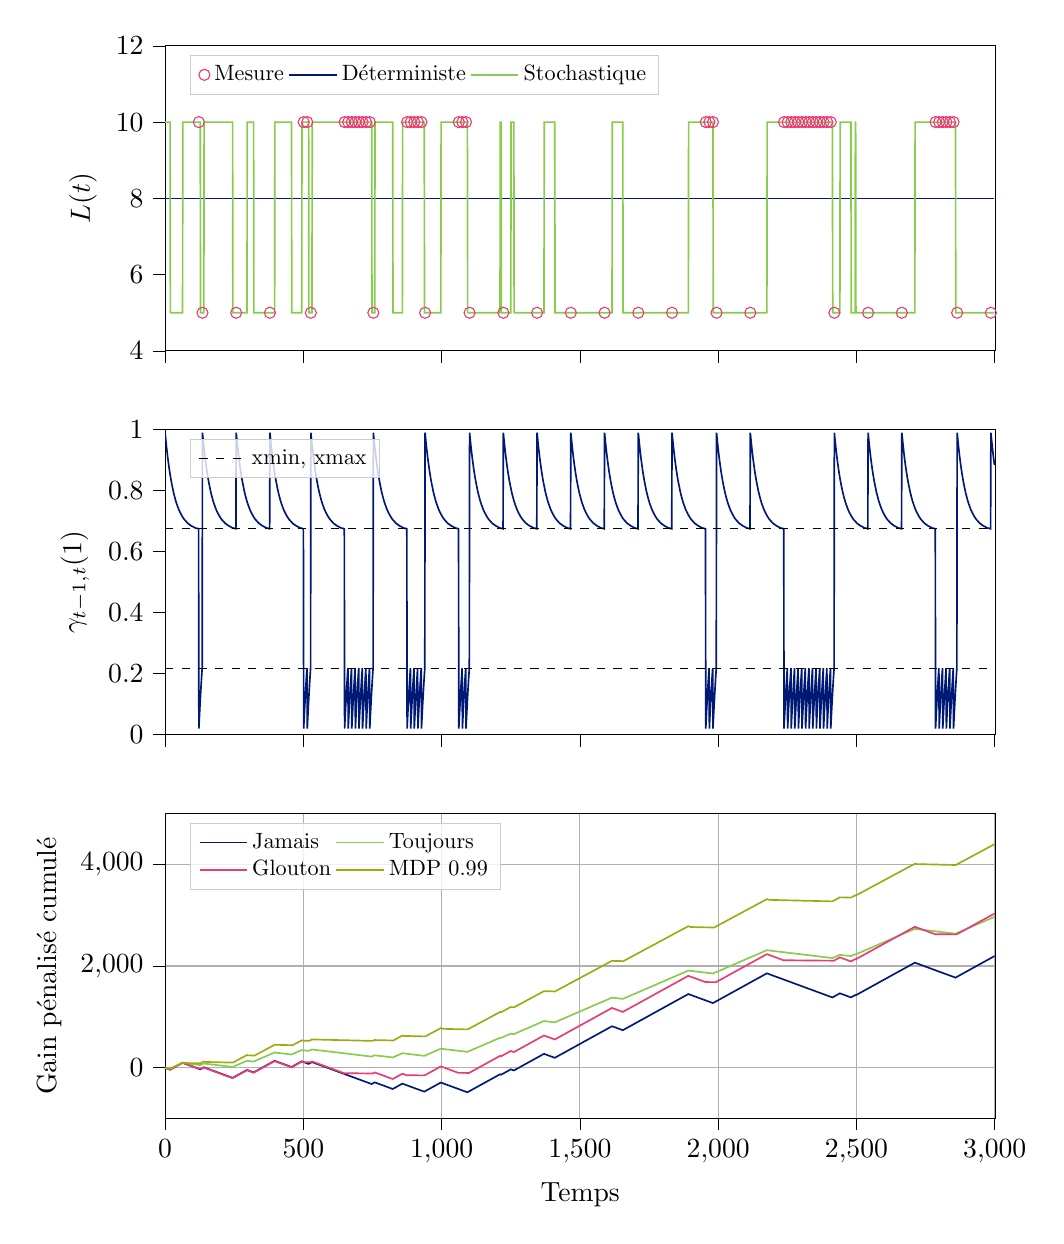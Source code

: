 % This file was created by tikzplotlib v0.9.1.
\begin{tikzpicture}

\definecolor{color0}{rgb}{0.918,0.231,0.451}
\definecolor{color1}{rgb}{0,0.098,0.459}
\definecolor{color2}{rgb}{0.525,0.8,0.302}
\definecolor{color3}{rgb}{0.616,0.671,0.067}

\begin{groupplot}[group style={group size=1 by 3}]
\nextgroupplot[
height=0.45\linewidth,
legend cell align={left},
legend columns=3,
legend style={fill opacity=0.8, draw opacity=1, text opacity=1, at={(0.03,0.97)}, anchor=north west, draw=white!80!black},
legend style={nodes={scale=0.8}},
scaled x ticks=manual:{}{\pgfmathparse{#1}},
tick align=outside,
tick pos=left,
width=\linewidth,
x grid style={white!69.02!black},
xmin=0, xmax=3002.124,
xtick style={color=black},
xticklabels={},
y grid style={white!69.02!black},
ylabel={\(\displaystyle L(t)\)},
ymin=4, ymax=12,
ytick style={color=black}
]
\addplot [only marks, mark=o, draw=color0, colormap/viridis]
table{%
x                      y
122 10
135 5
257 5
379 5
501 10
514 10
527 5
649 10
662 10
675 10
688 10
701 10
714 10
727 10
740 10
753 5
875 10
888 10
901 10
914 10
927 10
940 5
1062 10
1075 10
1088 10
1101 5
1223 5
1345 5
1467 5
1589 5
1711 5
1833 5
1955 10
1968 10
1981 10
1994 5
2116 5
2238 10
2251 10
2264 10
2277 10
2290 10
2303 10
2316 10
2329 10
2342 10
2355 10
2368 10
2381 10
2394 10
2407 10
2420 5
2542 5
2664 5
2786 10
2799 10
2812 10
2825 10
2838 10
2851 10
2864 5
2986 5
};
\addlegendentry{Mesure}
\addplot [semithick, color1]
table {%
0 8
2999 8
};
\addlegendentry{Déterministe}
\addplot [semithick, color2]
table {%
0 10
18 10
19 5
63 5
64 10
127 10
128 5
140 5
141 10
244 10
245 5
296 5
297 10
320 10
321 5
396 5
397 10
457 10
458 5
494 5
495 10
519 10
520 5
531 5
532 10
747 10
748 5
758 5
759 10
823 10
824 5
858 5
859 10
937 10
938 5
997 5
998 10
1093 10
1094 5
1211 5
1212 10
1215 10
1216 5
1250 5
1251 10
1261 10
1262 5
1370 5
1371 10
1409 10
1410 5
1616 5
1617 10
1655 10
1656 5
1892 5
1893 10
1981 10
1982 5
2176 5
2177 10
2413 10
2414 5
2440 5
2441 10
2480 10
2481 5
2495 5
2496 10
2497 10
2498 5
2711 5
2712 10
2858 10
2859 5
2999 5
};
\addlegendentry{Stochastique}

\nextgroupplot[
height=0.45\linewidth,
legend cell align={left},
legend style={fill opacity=0.8, draw opacity=1, text opacity=1, at={(0.03,0.97)}, anchor=north west, draw=white!80!black},
legend style={nodes={scale=0.8}},
scaled x ticks=manual:{}{\pgfmathparse{#1}},
tick align=outside,
tick pos=left,
width=\linewidth,
x grid style={white!69.02!black},
xmin=0, xmax=3002.124,
xtick style={color=black},
xticklabels={},
y grid style={white!69.02!black},
ylabel={\(\displaystyle \gamma_{t-1,t}(1)\)},
ymin=0, ymax=1,
ytick style={color=black}
]
\addplot [semithick, color1, forget plot]
table {%
0 0.99
1 0.98
2 0.971
3 0.962
4 0.953
5 0.944
6 0.936
7 0.928
8 0.92
9 0.912
10 0.905
11 0.898
12 0.891
13 0.884
14 0.878
15 0.871
17 0.859
19 0.848
21 0.837
23 0.827
25 0.818
27 0.809
29 0.8
31 0.792
33 0.785
35 0.778
37 0.771
39 0.765
41 0.759
43 0.754
45 0.749
47 0.744
49 0.739
51 0.735
54 0.729
57 0.724
60 0.719
63 0.714
66 0.71
69 0.706
72 0.703
75 0.7
79 0.696
83 0.692
87 0.69
91 0.687
96 0.684
101 0.682
106 0.679
112 0.677
118 0.676
121 0.675
122 0.02
123 0.039
124 0.058
125 0.076
126 0.094
127 0.111
128 0.128
129 0.144
130 0.16
131 0.175
132 0.19
133 0.204
134 0.218
135 0.99
136 0.98
137 0.971
138 0.962
139 0.953
140 0.944
141 0.936
142 0.928
143 0.92
144 0.912
145 0.905
146 0.898
147 0.891
148 0.884
149 0.878
150 0.871
152 0.859
154 0.848
156 0.837
158 0.827
160 0.818
162 0.809
164 0.8
166 0.792
168 0.785
170 0.778
172 0.771
174 0.765
176 0.759
178 0.754
180 0.749
182 0.744
184 0.739
186 0.735
189 0.729
192 0.724
195 0.719
198 0.714
201 0.71
204 0.706
207 0.703
210 0.7
214 0.696
218 0.692
222 0.69
226 0.687
231 0.684
236 0.682
241 0.679
247 0.677
253 0.676
256 0.675
257 0.99
258 0.98
259 0.971
260 0.962
261 0.953
262 0.944
263 0.936
264 0.928
265 0.92
266 0.912
267 0.905
268 0.898
269 0.891
270 0.884
271 0.878
272 0.871
274 0.859
276 0.848
278 0.837
280 0.827
282 0.818
284 0.809
286 0.8
288 0.792
290 0.785
292 0.778
294 0.771
296 0.765
298 0.759
300 0.754
302 0.749
304 0.744
306 0.739
308 0.735
311 0.729
314 0.724
317 0.719
320 0.714
323 0.71
326 0.706
329 0.703
332 0.7
336 0.696
340 0.692
344 0.69
348 0.687
353 0.684
358 0.682
363 0.679
369 0.677
375 0.676
378 0.675
379 0.99
380 0.98
381 0.971
382 0.962
383 0.953
384 0.944
385 0.936
386 0.928
387 0.92
388 0.912
389 0.905
390 0.898
391 0.891
392 0.884
393 0.878
394 0.871
396 0.859
398 0.848
400 0.837
402 0.827
404 0.818
406 0.809
408 0.8
410 0.792
412 0.785
414 0.778
416 0.771
418 0.765
420 0.759
422 0.754
424 0.749
426 0.744
428 0.739
430 0.735
433 0.729
436 0.724
439 0.719
442 0.714
445 0.71
448 0.706
451 0.703
454 0.7
458 0.696
462 0.692
466 0.69
470 0.687
475 0.684
480 0.682
485 0.679
491 0.677
497 0.676
500 0.675
501 0.02
502 0.039
503 0.058
504 0.076
505 0.094
506 0.111
507 0.128
508 0.144
509 0.16
510 0.175
511 0.19
512 0.204
513 0.218
514 0.02
515 0.039
516 0.058
517 0.076
518 0.094
519 0.111
520 0.128
521 0.144
522 0.16
523 0.175
524 0.19
525 0.204
526 0.218
527 0.99
528 0.98
529 0.971
530 0.962
531 0.953
532 0.944
533 0.936
534 0.928
535 0.92
536 0.912
537 0.905
538 0.898
539 0.891
540 0.884
541 0.878
542 0.871
544 0.859
546 0.848
548 0.837
550 0.827
552 0.818
554 0.809
556 0.8
558 0.792
560 0.785
562 0.778
564 0.771
566 0.765
568 0.759
570 0.754
572 0.749
574 0.744
576 0.739
578 0.735
581 0.729
584 0.724
587 0.719
590 0.714
593 0.71
596 0.706
599 0.703
602 0.7
606 0.696
610 0.692
614 0.69
618 0.687
623 0.684
628 0.682
633 0.679
639 0.677
645 0.676
648 0.675
649 0.02
650 0.039
651 0.058
652 0.076
653 0.094
654 0.111
655 0.128
656 0.144
657 0.16
658 0.175
659 0.19
660 0.204
661 0.218
662 0.02
663 0.039
664 0.058
665 0.076
666 0.094
667 0.111
668 0.128
669 0.144
670 0.16
671 0.175
672 0.19
673 0.204
674 0.218
675 0.02
676 0.039
677 0.058
678 0.076
679 0.094
680 0.111
681 0.128
682 0.144
683 0.16
684 0.175
685 0.19
686 0.204
687 0.218
688 0.02
689 0.039
690 0.058
691 0.076
692 0.094
693 0.111
694 0.128
695 0.144
696 0.16
697 0.175
698 0.19
699 0.204
700 0.218
701 0.02
702 0.039
703 0.058
704 0.076
705 0.094
706 0.111
707 0.128
708 0.144
709 0.16
710 0.175
711 0.19
712 0.204
713 0.218
714 0.02
715 0.039
716 0.058
717 0.076
718 0.094
719 0.111
720 0.128
721 0.144
722 0.16
723 0.175
724 0.19
725 0.204
726 0.218
727 0.02
728 0.039
729 0.058
730 0.076
731 0.094
732 0.111
733 0.128
734 0.144
735 0.16
736 0.175
737 0.19
738 0.204
739 0.218
740 0.02
741 0.039
742 0.058
743 0.076
744 0.094
745 0.111
746 0.128
747 0.144
748 0.16
749 0.175
750 0.19
751 0.204
752 0.218
753 0.99
754 0.98
755 0.971
756 0.962
757 0.953
758 0.944
759 0.936
760 0.928
761 0.92
762 0.912
763 0.905
764 0.898
765 0.891
766 0.884
767 0.878
768 0.871
770 0.859
772 0.848
774 0.837
776 0.827
778 0.818
780 0.809
782 0.8
784 0.792
786 0.785
788 0.778
790 0.771
792 0.765
794 0.759
796 0.754
798 0.749
800 0.744
802 0.739
804 0.735
807 0.729
810 0.724
813 0.719
816 0.714
819 0.71
822 0.706
825 0.703
828 0.7
832 0.696
836 0.692
840 0.69
844 0.687
849 0.684
854 0.682
859 0.679
865 0.677
871 0.676
874 0.675
875 0.02
876 0.039
877 0.058
878 0.076
879 0.094
880 0.111
881 0.128
882 0.144
883 0.16
884 0.175
885 0.19
886 0.204
887 0.218
888 0.02
889 0.039
890 0.058
891 0.076
892 0.094
893 0.111
894 0.128
895 0.144
896 0.16
897 0.175
898 0.19
899 0.204
900 0.218
901 0.02
902 0.039
903 0.058
904 0.076
905 0.094
906 0.111
907 0.128
908 0.144
909 0.16
910 0.175
911 0.19
912 0.204
913 0.218
914 0.02
915 0.039
916 0.058
917 0.076
918 0.094
919 0.111
920 0.128
921 0.144
922 0.16
923 0.175
924 0.19
925 0.204
926 0.218
927 0.02
928 0.039
929 0.058
930 0.076
931 0.094
932 0.111
933 0.128
934 0.144
935 0.16
936 0.175
937 0.19
938 0.204
939 0.218
940 0.99
941 0.98
942 0.971
943 0.962
944 0.953
945 0.944
946 0.936
947 0.928
948 0.92
949 0.912
950 0.905
951 0.898
952 0.891
953 0.884
954 0.878
955 0.871
957 0.859
959 0.848
961 0.837
963 0.827
965 0.818
967 0.809
969 0.8
971 0.792
973 0.785
975 0.778
977 0.771
979 0.765
981 0.759
983 0.754
985 0.749
987 0.744
989 0.739
991 0.735
994 0.729
997 0.724
1000 0.719
1003 0.714
1006 0.71
1009 0.706
1012 0.703
1015 0.7
1019 0.696
1023 0.692
1027 0.69
1031 0.687
1036 0.684
1041 0.682
1046 0.679
1052 0.677
1058 0.676
1061 0.675
1062 0.02
1063 0.039
1064 0.058
1065 0.076
1066 0.094
1067 0.111
1068 0.128
1069 0.144
1070 0.16
1071 0.175
1072 0.19
1073 0.204
1074 0.218
1075 0.02
1076 0.039
1077 0.058
1078 0.076
1079 0.094
1080 0.111
1081 0.128
1082 0.144
1083 0.16
1084 0.175
1085 0.19
1086 0.204
1087 0.218
1088 0.02
1089 0.039
1090 0.058
1091 0.076
1092 0.094
1093 0.111
1094 0.128
1095 0.144
1096 0.16
1097 0.175
1098 0.19
1099 0.204
1100 0.218
1101 0.99
1102 0.98
1103 0.971
1104 0.962
1105 0.953
1106 0.944
1107 0.936
1108 0.928
1109 0.92
1110 0.912
1111 0.905
1112 0.898
1113 0.891
1114 0.884
1115 0.878
1116 0.871
1118 0.859
1120 0.848
1122 0.837
1124 0.827
1126 0.818
1128 0.809
1130 0.8
1132 0.792
1134 0.785
1136 0.778
1138 0.771
1140 0.765
1142 0.759
1144 0.754
1146 0.749
1148 0.744
1150 0.739
1152 0.735
1155 0.729
1158 0.724
1161 0.719
1164 0.714
1167 0.71
1170 0.706
1173 0.703
1176 0.7
1180 0.696
1184 0.692
1188 0.69
1192 0.687
1197 0.684
1202 0.682
1207 0.679
1213 0.677
1219 0.676
1222 0.675
1223 0.99
1224 0.98
1225 0.971
1226 0.962
1227 0.953
1228 0.944
1229 0.936
1230 0.928
1231 0.92
1232 0.912
1233 0.905
1234 0.898
1235 0.891
1236 0.884
1237 0.878
1238 0.871
1240 0.859
1242 0.848
1244 0.837
1246 0.827
1248 0.818
1250 0.809
1252 0.8
1254 0.792
1256 0.785
1258 0.778
1260 0.771
1262 0.765
1264 0.759
1266 0.754
1268 0.749
1270 0.744
1272 0.739
1274 0.735
1277 0.729
1280 0.724
1283 0.719
1286 0.714
1289 0.71
1292 0.706
1295 0.703
1298 0.7
1302 0.696
1306 0.692
1310 0.69
1314 0.687
1319 0.684
1324 0.682
1329 0.679
1335 0.677
1341 0.676
1344 0.675
1345 0.99
1346 0.98
1347 0.971
1348 0.962
1349 0.953
1350 0.944
1351 0.936
1352 0.928
1353 0.92
1354 0.912
1355 0.905
1356 0.898
1357 0.891
1358 0.884
1359 0.878
1360 0.871
1362 0.859
1364 0.848
1366 0.837
1368 0.827
1370 0.818
1372 0.809
1374 0.8
1376 0.792
1378 0.785
1380 0.778
1382 0.771
1384 0.765
1386 0.759
1388 0.754
1390 0.749
1392 0.744
1394 0.739
1396 0.735
1399 0.729
1402 0.724
1405 0.719
1408 0.714
1411 0.71
1414 0.706
1417 0.703
1420 0.7
1424 0.696
1428 0.692
1432 0.69
1436 0.687
1441 0.684
1446 0.682
1451 0.679
1457 0.677
1463 0.676
1466 0.675
1467 0.99
1468 0.98
1469 0.971
1470 0.962
1471 0.953
1472 0.944
1473 0.936
1474 0.928
1475 0.92
1476 0.912
1477 0.905
1478 0.898
1479 0.891
1480 0.884
1481 0.878
1482 0.871
1484 0.859
1486 0.848
1488 0.837
1490 0.827
1492 0.818
1494 0.809
1496 0.8
1498 0.792
1500 0.785
1502 0.778
1504 0.771
1506 0.765
1508 0.759
1510 0.754
1512 0.749
1514 0.744
1516 0.739
1518 0.735
1521 0.729
1524 0.724
1527 0.719
1530 0.714
1533 0.71
1536 0.706
1539 0.703
1542 0.7
1546 0.696
1550 0.692
1554 0.69
1558 0.687
1563 0.684
1568 0.682
1573 0.679
1579 0.677
1585 0.676
1588 0.675
1589 0.99
1590 0.98
1591 0.971
1592 0.962
1593 0.953
1594 0.944
1595 0.936
1596 0.928
1597 0.92
1598 0.912
1599 0.905
1600 0.898
1601 0.891
1602 0.884
1603 0.878
1604 0.871
1606 0.859
1608 0.848
1610 0.837
1612 0.827
1614 0.818
1616 0.809
1618 0.8
1620 0.792
1622 0.785
1624 0.778
1626 0.771
1628 0.765
1630 0.759
1632 0.754
1634 0.749
1636 0.744
1638 0.739
1640 0.735
1643 0.729
1646 0.724
1649 0.719
1652 0.714
1655 0.71
1658 0.706
1661 0.703
1664 0.7
1668 0.696
1672 0.692
1676 0.69
1680 0.687
1685 0.684
1690 0.682
1695 0.679
1701 0.677
1707 0.676
1710 0.675
1711 0.99
1712 0.98
1713 0.971
1714 0.962
1715 0.953
1716 0.944
1717 0.936
1718 0.928
1719 0.92
1720 0.912
1721 0.905
1722 0.898
1723 0.891
1724 0.884
1725 0.878
1726 0.871
1728 0.859
1730 0.848
1732 0.837
1734 0.827
1736 0.818
1738 0.809
1740 0.8
1742 0.792
1744 0.785
1746 0.778
1748 0.771
1750 0.765
1752 0.759
1754 0.754
1756 0.749
1758 0.744
1760 0.739
1762 0.735
1765 0.729
1768 0.724
1771 0.719
1774 0.714
1777 0.71
1780 0.706
1783 0.703
1786 0.7
1790 0.696
1794 0.692
1798 0.69
1802 0.687
1807 0.684
1812 0.682
1817 0.679
1823 0.677
1829 0.676
1832 0.675
1833 0.99
1834 0.98
1835 0.971
1836 0.962
1837 0.953
1838 0.944
1839 0.936
1840 0.928
1841 0.92
1842 0.912
1843 0.905
1844 0.898
1845 0.891
1846 0.884
1847 0.878
1848 0.871
1850 0.859
1852 0.848
1854 0.837
1856 0.827
1858 0.818
1860 0.809
1862 0.8
1864 0.792
1866 0.785
1868 0.778
1870 0.771
1872 0.765
1874 0.759
1876 0.754
1878 0.749
1880 0.744
1882 0.739
1884 0.735
1887 0.729
1890 0.724
1893 0.719
1896 0.714
1899 0.71
1902 0.706
1905 0.703
1908 0.7
1912 0.696
1916 0.692
1920 0.69
1924 0.687
1929 0.684
1934 0.682
1939 0.679
1945 0.677
1951 0.676
1954 0.675
1955 0.02
1956 0.039
1957 0.058
1958 0.076
1959 0.094
1960 0.111
1961 0.128
1962 0.144
1963 0.16
1964 0.175
1965 0.19
1966 0.204
1967 0.218
1968 0.02
1969 0.039
1970 0.058
1971 0.076
1972 0.094
1973 0.111
1974 0.128
1975 0.144
1976 0.16
1977 0.175
1978 0.19
1979 0.204
1980 0.218
1981 0.02
1982 0.039
1983 0.058
1984 0.076
1985 0.094
1986 0.111
1987 0.128
1988 0.144
1989 0.16
1990 0.175
1991 0.19
1992 0.204
1993 0.218
1994 0.99
1995 0.98
1996 0.971
1997 0.962
1998 0.953
1999 0.944
2000 0.936
2001 0.928
2002 0.92
2003 0.912
2004 0.905
2005 0.898
2006 0.891
2007 0.884
2008 0.878
2009 0.871
2011 0.859
2013 0.848
2015 0.837
2017 0.827
2019 0.818
2021 0.809
2023 0.8
2025 0.792
2027 0.785
2029 0.778
2031 0.771
2033 0.765
2035 0.759
2037 0.754
2039 0.749
2041 0.744
2043 0.739
2045 0.735
2048 0.729
2051 0.724
2054 0.719
2057 0.714
2060 0.71
2063 0.706
2066 0.703
2069 0.7
2073 0.696
2077 0.692
2081 0.69
2085 0.687
2090 0.684
2095 0.682
2100 0.679
2106 0.677
2112 0.676
2115 0.675
2116 0.99
2117 0.98
2118 0.971
2119 0.962
2120 0.953
2121 0.944
2122 0.936
2123 0.928
2124 0.92
2125 0.912
2126 0.905
2127 0.898
2128 0.891
2129 0.884
2130 0.878
2131 0.871
2133 0.859
2135 0.848
2137 0.837
2139 0.827
2141 0.818
2143 0.809
2145 0.8
2147 0.792
2149 0.785
2151 0.778
2153 0.771
2155 0.765
2157 0.759
2159 0.754
2161 0.749
2163 0.744
2165 0.739
2167 0.735
2170 0.729
2173 0.724
2176 0.719
2179 0.714
2182 0.71
2185 0.706
2188 0.703
2191 0.7
2195 0.696
2199 0.692
2203 0.69
2207 0.687
2212 0.684
2217 0.682
2222 0.679
2228 0.677
2234 0.676
2237 0.675
2238 0.02
2239 0.039
2240 0.058
2241 0.076
2242 0.094
2243 0.111
2244 0.128
2245 0.144
2246 0.16
2247 0.175
2248 0.19
2249 0.204
2250 0.218
2251 0.02
2252 0.039
2253 0.058
2254 0.076
2255 0.094
2256 0.111
2257 0.128
2258 0.144
2259 0.16
2260 0.175
2261 0.19
2262 0.204
2263 0.218
2264 0.02
2265 0.039
2266 0.058
2267 0.076
2268 0.094
2269 0.111
2270 0.128
2271 0.144
2272 0.16
2273 0.175
2274 0.19
2275 0.204
2276 0.218
2277 0.02
2278 0.039
2279 0.058
2280 0.076
2281 0.094
2282 0.111
2283 0.128
2284 0.144
2285 0.16
2286 0.175
2287 0.19
2288 0.204
2289 0.218
2290 0.02
2291 0.039
2292 0.058
2293 0.076
2294 0.094
2295 0.111
2296 0.128
2297 0.144
2298 0.16
2299 0.175
2300 0.19
2301 0.204
2302 0.218
2303 0.02
2304 0.039
2305 0.058
2306 0.076
2307 0.094
2308 0.111
2309 0.128
2310 0.144
2311 0.16
2312 0.175
2313 0.19
2314 0.204
2315 0.218
2316 0.02
2317 0.039
2318 0.058
2319 0.076
2320 0.094
2321 0.111
2322 0.128
2323 0.144
2324 0.16
2325 0.175
2326 0.19
2327 0.204
2328 0.218
2329 0.02
2330 0.039
2331 0.058
2332 0.076
2333 0.094
2334 0.111
2335 0.128
2336 0.144
2337 0.16
2338 0.175
2339 0.19
2340 0.204
2341 0.218
2342 0.02
2343 0.039
2344 0.058
2345 0.076
2346 0.094
2347 0.111
2348 0.128
2349 0.144
2350 0.16
2351 0.175
2352 0.19
2353 0.204
2354 0.218
2355 0.02
2356 0.039
2357 0.058
2358 0.076
2359 0.094
2360 0.111
2361 0.128
2362 0.144
2363 0.16
2364 0.175
2365 0.19
2366 0.204
2367 0.218
2368 0.02
2369 0.039
2370 0.058
2371 0.076
2372 0.094
2373 0.111
2374 0.128
2375 0.144
2376 0.16
2377 0.175
2378 0.19
2379 0.204
2380 0.218
2381 0.02
2382 0.039
2383 0.058
2384 0.076
2385 0.094
2386 0.111
2387 0.128
2388 0.144
2389 0.16
2390 0.175
2391 0.19
2392 0.204
2393 0.218
2394 0.02
2395 0.039
2396 0.058
2397 0.076
2398 0.094
2399 0.111
2400 0.128
2401 0.144
2402 0.16
2403 0.175
2404 0.19
2405 0.204
2406 0.218
2407 0.02
2408 0.039
2409 0.058
2410 0.076
2411 0.094
2412 0.111
2413 0.128
2414 0.144
2415 0.16
2416 0.175
2417 0.19
2418 0.204
2419 0.218
2420 0.99
2421 0.98
2422 0.971
2423 0.962
2424 0.953
2425 0.944
2426 0.936
2427 0.928
2428 0.92
2429 0.912
2430 0.905
2431 0.898
2432 0.891
2433 0.884
2434 0.878
2435 0.871
2437 0.859
2439 0.848
2441 0.837
2443 0.827
2445 0.818
2447 0.809
2449 0.8
2451 0.792
2453 0.785
2455 0.778
2457 0.771
2459 0.765
2461 0.759
2463 0.754
2465 0.749
2467 0.744
2469 0.739
2471 0.735
2474 0.729
2477 0.724
2480 0.719
2483 0.714
2486 0.71
2489 0.706
2492 0.703
2495 0.7
2499 0.696
2503 0.692
2507 0.69
2511 0.687
2516 0.684
2521 0.682
2526 0.679
2532 0.677
2538 0.676
2541 0.675
2542 0.99
2543 0.98
2544 0.971
2545 0.962
2546 0.953
2547 0.944
2548 0.936
2549 0.928
2550 0.92
2551 0.912
2552 0.905
2553 0.898
2554 0.891
2555 0.884
2556 0.878
2557 0.871
2559 0.859
2561 0.848
2563 0.837
2565 0.827
2567 0.818
2569 0.809
2571 0.8
2573 0.792
2575 0.785
2577 0.778
2579 0.771
2581 0.765
2583 0.759
2585 0.754
2587 0.749
2589 0.744
2591 0.739
2593 0.735
2596 0.729
2599 0.724
2602 0.719
2605 0.714
2608 0.71
2611 0.706
2614 0.703
2617 0.7
2621 0.696
2625 0.692
2629 0.69
2633 0.687
2638 0.684
2643 0.682
2648 0.679
2654 0.677
2660 0.676
2663 0.675
2664 0.99
2665 0.98
2666 0.971
2667 0.962
2668 0.953
2669 0.944
2670 0.936
2671 0.928
2672 0.92
2673 0.912
2674 0.905
2675 0.898
2676 0.891
2677 0.884
2678 0.878
2679 0.871
2681 0.859
2683 0.848
2685 0.837
2687 0.827
2689 0.818
2691 0.809
2693 0.8
2695 0.792
2697 0.785
2699 0.778
2701 0.771
2703 0.765
2705 0.759
2707 0.754
2709 0.749
2711 0.744
2713 0.739
2715 0.735
2718 0.729
2721 0.724
2724 0.719
2727 0.714
2730 0.71
2733 0.706
2736 0.703
2739 0.7
2743 0.696
2747 0.692
2751 0.69
2755 0.687
2760 0.684
2765 0.682
2770 0.679
2776 0.677
2782 0.676
2785 0.675
2786 0.02
2787 0.039
2788 0.058
2789 0.076
2790 0.094
2791 0.111
2792 0.128
2793 0.144
2794 0.16
2795 0.175
2796 0.19
2797 0.204
2798 0.218
2799 0.02
2800 0.039
2801 0.058
2802 0.076
2803 0.094
2804 0.111
2805 0.128
2806 0.144
2807 0.16
2808 0.175
2809 0.19
2810 0.204
2811 0.218
2812 0.02
2813 0.039
2814 0.058
2815 0.076
2816 0.094
2817 0.111
2818 0.128
2819 0.144
2820 0.16
2821 0.175
2822 0.19
2823 0.204
2824 0.218
2825 0.02
2826 0.039
2827 0.058
2828 0.076
2829 0.094
2830 0.111
2831 0.128
2832 0.144
2833 0.16
2834 0.175
2835 0.19
2836 0.204
2837 0.218
2838 0.02
2839 0.039
2840 0.058
2841 0.076
2842 0.094
2843 0.111
2844 0.128
2845 0.144
2846 0.16
2847 0.175
2848 0.19
2849 0.204
2850 0.218
2851 0.02
2852 0.039
2853 0.058
2854 0.076
2855 0.094
2856 0.111
2857 0.128
2858 0.144
2859 0.16
2860 0.175
2861 0.19
2862 0.204
2863 0.218
2864 0.99
2865 0.98
2866 0.971
2867 0.962
2868 0.953
2869 0.944
2870 0.936
2871 0.928
2872 0.92
2873 0.912
2874 0.905
2875 0.898
2876 0.891
2877 0.884
2878 0.878
2879 0.871
2881 0.859
2883 0.848
2885 0.837
2887 0.827
2889 0.818
2891 0.809
2893 0.8
2895 0.792
2897 0.785
2899 0.778
2901 0.771
2903 0.765
2905 0.759
2907 0.754
2909 0.749
2911 0.744
2913 0.739
2915 0.735
2918 0.729
2921 0.724
2924 0.719
2927 0.714
2930 0.71
2933 0.706
2936 0.703
2939 0.7
2943 0.696
2947 0.692
2951 0.69
2955 0.687
2960 0.684
2965 0.682
2970 0.679
2976 0.677
2982 0.676
2985 0.675
2986 0.99
2987 0.98
2988 0.971
2989 0.962
2990 0.953
2991 0.944
2992 0.936
2993 0.928
2994 0.92
2995 0.912
2996 0.905
2997 0.898
2998 0.891
2999 0.884
};
\addplot [black, dashed]
table {%
0 0.217
3000 0.217
};
\addlegendentry{xmin, xmax}
\addplot [black, dashed, forget plot]
table {%
0 0.675
3000 0.675
};

\nextgroupplot[
height=0.45\linewidth,
legend cell align={left},
legend columns=2,
legend style={fill opacity=0.8, draw opacity=1, text opacity=1, at={(0.03,0.97)}, anchor=north west, draw=white!80!black},
legend style={nodes={scale=0.8}},
tick align=outside,
tick pos=left,
width=\linewidth,
x grid style={white!69.02!black},
xlabel={Temps},
xmajorgrids,
xmin=0, xmax=3002.124,
xtick style={color=black},
y grid style={white!69.02!black},
ylabel={Gain pénalisé cumulé},
ymajorgrids,
ymin=-1000, ymax=5000,
ytick style={color=black}
]
\addplot [semithick, color1]
table {%
0 -2
18 -38
63 97
127 -31
140 8
244 -200
296 -44
320 -92
396 136
457 14
494 125
519 75
531 111
747 -321
758 -288
823 -418
858 -313
937 -471
997 -291
1093 -483
1211 -129
1215 -137
1250 -32
1261 -54
1370 273
1409 195
1616 816
1655 738
1892 1449
1981 1271
2176 1856
2413 1382
2440 1463
2480 1383
2495 1428
2497 1424
2711 2066
2858 1772
2999 2195
};
\addlegendentry{Jamais}
\addplot [semithick, color2]
table {%
0 -0.65
18 -12.35
63 93.4
127 51.8
140 82.35
244 14.75
296 136.95
320 121.35
396 299.95
457 260.3
494 347.25
519 331
531 359.2
747 218.8
758 244.65
823 202.4
858 284.65
937 233.3
997 374.3
1093 311.9
1211 589.2
1215 586.6
1250 668.85
1261 661.7
1370 917.85
1409 892.5
1616 1378.95
1655 1353.6
1892 1910.55
1981 1852.7
2176 2310.95
2413 2156.9
2440 2220.35
2480 2194.35
2495 2229.6
2497 2228.3
2711 2731.2
2858 2635.65
2999 2967
};
\addlegendentry{Toujours}
\addplot [semithick, color0]
table {%
0 -2
18 -38
63 97
120 -17
121 -17.65
133 -17.65
135 -12.3
140 2.7
244 -205.3
296 -49.95
320 -97.95
396 129.4
457 7.4
494 118.4
499 108.4
500 107.75
512 107.75
513 107.1
525 107.1
527 112.45
531 124.45
647 -107.55
648 -108.2
660 -108.2
661 -108.85
673 -108.85
674 -109.5
686 -109.5
687 -110.15
699 -110.15
700 -110.8
712 -110.8
713 -111.45
725 -111.45
726 -112.1
738 -112.1
739 -112.75
751 -112.75
753 -107.4
758 -92.4
823 -222.4
858 -117.4
873 -147.4
874 -148.05
886 -148.05
887 -148.7
899 -148.7
900 -149.35
912 -149.35
913 -150
925 -150
926 -150.65
938 -150.65
940 -145.3
997 25.7
1060 -100.3
1061 -100.95
1073 -100.95
1074 -101.6
1086 -101.6
1087 -102.25
1099 -102.25
1101 -96.9
1211 233.1
1215 225.1
1250 329.45
1261 307.45
1370 633.8
1409 555.8
1616 1175.5
1655 1097.5
1892 1807.2
1953 1685.2
1954 1684.55
1966 1684.55
1967 1683.9
1979 1683.9
1980 1683.25
1992 1683.25
1994 1688.6
2176 2233.95
2236 2113.95
2237 2113.3
2249 2113.3
2250 2112.65
2262 2112.65
2263 2112
2275 2112
2276 2111.35
2288 2111.35
2289 2110.7
2301 2110.7
2302 2110.05
2314 2110.05
2315 2109.4
2327 2109.4
2328 2108.75
2340 2108.75
2341 2108.1
2353 2108.1
2354 2107.45
2366 2107.45
2367 2106.8
2379 2106.8
2380 2106.15
2392 2106.15
2393 2105.5
2405 2105.5
2406 2104.85
2418 2104.85
2420 2110.2
2440 2170.2
2480 2090.2
2495 2135.2
2497 2131.2
2711 2771.9
2784 2625.9
2785 2625.25
2797 2625.25
2798 2624.6
2810 2624.6
2811 2623.95
2823 2623.95
2824 2623.3
2836 2623.3
2837 2622.65
2849 2622.65
2850 2622
2862 2622
2864 2627.35
2999 3031.7
};
\addlegendentry{Glouton}
\addplot [semithick, color3]
table {%
0 -2
7 -16
8 -16.65
12 -16.65
13 -17.3
17 -17.3
18 -17.95
22 -17.95
24 -12.6
49 61.1
51 66.45
63 101.8
67 93.8
68 93.15
72 93.15
73 92.5
77 92.5
78 91.85
82 91.85
83 91.2
87 91.2
88 90.55
92 90.55
93 89.9
97 89.9
98 89.25
102 89.25
103 88.6
107 88.6
108 87.95
112 87.95
113 87.3
117 87.3
118 86.65
122 86.65
123 86
127 86
129 91.35
140 123.7
145 113.7
146 113.05
150 113.05
151 112.4
155 112.4
156 111.75
160 111.75
161 111.1
165 111.1
166 110.45
170 110.45
171 109.8
175 109.8
176 109.15
180 109.15
181 108.5
185 108.5
186 107.85
190 107.85
191 107.2
195 107.2
196 106.55
200 106.55
201 105.9
205 105.9
206 105.25
210 105.25
211 104.6
215 104.6
216 103.95
220 103.95
221 103.3
225 103.3
226 102.65
230 102.65
231 102
235 102
236 101.35
240 101.35
241 100.7
245 100.7
247 106.05
272 179.75
274 185.1
296 249.8
299 243.8
300 243.15
304 243.15
305 242.5
309 242.5
310 241.85
314 241.85
315 241.2
319 241.2
320 240.55
324 240.55
326 245.9
351 319.6
353 324.95
378 398.65
380 404
396 451.35
397 450.7
401 450.7
402 450.05
406 450.05
407 449.4
411 449.4
412 448.75
416 448.75
417 448.1
421 448.1
422 447.45
426 447.45
427 446.8
431 446.8
432 446.15
436 446.15
437 445.5
441 445.5
442 444.85
446 444.85
447 444.2
451 444.2
452 443.55
456 443.55
457 442.9
461 442.9
463 448.25
488 521.95
490 527.3
494 539.3
497 533.3
498 532.65
502 532.65
503 532
507 532
508 531.35
512 531.35
513 530.7
517 530.7
518 530.05
522 530.05
524 535.4
531 556.4
532 555.75
536 555.75
537 555.1
541 555.1
542 554.45
546 554.45
547 553.8
551 553.8
552 553.15
556 553.15
557 552.5
561 552.5
562 551.85
566 551.85
567 551.2
571 551.2
572 550.55
576 550.55
577 549.9
581 549.9
582 549.25
586 549.25
587 548.6
591 548.6
592 547.95
596 547.95
597 547.3
601 547.3
602 546.65
606 546.65
607 546
611 546
612 545.35
616 545.35
617 544.7
621 544.7
622 544.05
626 544.05
627 543.4
631 543.4
632 542.75
636 542.75
637 542.1
641 542.1
642 541.45
646 541.45
647 540.8
651 540.8
652 540.15
656 540.15
657 539.5
661 539.5
662 538.85
666 538.85
667 538.2
671 538.2
672 537.55
676 537.55
677 536.9
681 536.9
682 536.25
686 536.25
687 535.6
691 535.6
692 534.95
696 534.95
697 534.3
701 534.3
702 533.65
706 533.65
707 533
711 533
712 532.35
716 532.35
717 531.7
721 531.7
722 531.05
726 531.05
727 530.4
731 530.4
732 529.75
736 529.75
737 529.1
741 529.1
742 528.45
746 528.45
747 527.8
751 527.8
753 533.15
758 548.15
760 544.15
761 543.5
765 543.5
766 542.85
770 542.85
771 542.2
775 542.2
776 541.55
780 541.55
781 540.9
785 540.9
786 540.25
790 540.25
791 539.6
795 539.6
796 538.95
800 538.95
801 538.3
805 538.3
806 537.65
810 537.65
811 537
815 537
816 536.35
820 536.35
821 535.7
825 535.7
827 541.05
852 614.75
854 620.1
858 632.1
861 626.1
862 625.45
866 625.45
867 624.8
871 624.8
872 624.15
876 624.15
877 623.5
881 623.5
882 622.85
886 622.85
887 622.2
891 622.2
892 621.55
896 621.55
897 620.9
901 620.9
902 620.25
906 620.25
907 619.6
911 619.6
912 618.95
916 618.95
917 618.3
921 618.3
922 617.65
926 617.65
927 617
931 617
932 616.35
936 616.35
937 615.7
941 615.7
943 621.05
968 694.75
970 700.1
995 773.8
997 779.15
1004 765.15
1005 764.5
1009 764.5
1010 763.85
1014 763.85
1015 763.2
1019 763.2
1020 762.55
1024 762.55
1025 761.9
1029 761.9
1030 761.25
1034 761.25
1035 760.6
1039 760.6
1040 759.95
1044 759.95
1045 759.3
1049 759.3
1050 758.65
1054 758.65
1055 758
1059 758
1060 757.35
1064 757.35
1065 756.7
1069 756.7
1070 756.05
1074 756.05
1075 755.4
1079 755.4
1080 754.75
1084 754.75
1085 754.1
1089 754.1
1090 753.45
1094 753.45
1096 758.8
1121 832.5
1123 837.85
1148 911.55
1150 916.9
1175 990.6
1177 995.95
1202 1069.65
1204 1075
1211 1096
1212 1095.35
1216 1095.35
1218 1100.7
1243 1174.4
1245 1179.75
1250 1194.75
1252 1190.75
1253 1190.1
1257 1190.1
1258 1189.45
1262 1189.45
1264 1194.8
1289 1268.5
1291 1273.85
1316 1347.55
1318 1352.9
1343 1426.6
1345 1431.95
1370 1505.65
1371 1505
1375 1505
1376 1504.35
1380 1504.35
1381 1503.7
1385 1503.7
1386 1503.05
1390 1503.05
1391 1502.4
1395 1502.4
1396 1501.75
1400 1501.75
1401 1501.1
1405 1501.1
1406 1500.45
1410 1500.45
1412 1505.8
1437 1579.5
1439 1584.85
1464 1658.55
1466 1663.9
1491 1737.6
1493 1742.95
1518 1816.65
1520 1822
1545 1895.7
1547 1901.05
1572 1974.75
1574 1980.1
1599 2053.8
1601 2059.15
1616 2103.5
1617 2101.5
1618 2100.85
1622 2100.85
1623 2100.2
1627 2100.2
1628 2099.55
1632 2099.55
1633 2098.9
1637 2098.9
1638 2098.25
1642 2098.25
1643 2097.6
1647 2097.6
1648 2096.95
1652 2096.95
1653 2096.3
1657 2096.3
1659 2101.65
1684 2175.35
1686 2180.7
1711 2254.4
1713 2259.75
1738 2333.45
1740 2338.8
1765 2412.5
1767 2417.85
1792 2491.55
1794 2496.9
1819 2570.6
1821 2575.95
1846 2649.65
1848 2655
1873 2728.7
1875 2734.05
1892 2783.75
1900 2767.75
1901 2767.1
1905 2767.1
1906 2766.45
1910 2766.45
1911 2765.8
1915 2765.8
1916 2765.15
1920 2765.15
1921 2764.5
1925 2764.5
1926 2763.85
1930 2763.85
1931 2763.2
1935 2763.2
1936 2762.55
1940 2762.55
1941 2761.9
1945 2761.9
1946 2761.25
1950 2761.25
1951 2760.6
1955 2760.6
1956 2759.95
1960 2759.95
1961 2759.3
1965 2759.3
1966 2758.65
1970 2758.65
1971 2758
1975 2758
1976 2757.35
1980 2757.35
1981 2756.7
1985 2756.7
1987 2762.05
2012 2835.75
2014 2841.1
2039 2914.8
2041 2920.15
2066 2993.85
2068 2999.2
2093 3072.9
2095 3078.25
2120 3151.95
2122 3157.3
2147 3231
2149 3236.35
2174 3310.05
2176 3315.4
2183 3301.4
2184 3300.75
2188 3300.75
2189 3300.1
2193 3300.1
2194 3299.45
2198 3299.45
2199 3298.8
2203 3298.8
2204 3298.15
2208 3298.15
2209 3297.5
2213 3297.5
2214 3296.85
2218 3296.85
2219 3296.2
2223 3296.2
2224 3295.55
2228 3295.55
2229 3294.9
2233 3294.9
2234 3294.25
2238 3294.25
2239 3293.6
2243 3293.6
2244 3292.95
2248 3292.95
2249 3292.3
2253 3292.3
2254 3291.65
2258 3291.65
2259 3291
2263 3291
2264 3290.35
2268 3290.35
2269 3289.7
2273 3289.7
2274 3289.05
2278 3289.05
2279 3288.4
2283 3288.4
2284 3287.75
2288 3287.75
2289 3287.1
2293 3287.1
2294 3286.45
2298 3286.45
2299 3285.8
2303 3285.8
2304 3285.15
2308 3285.15
2309 3284.5
2313 3284.5
2314 3283.85
2318 3283.85
2319 3283.2
2323 3283.2
2324 3282.55
2328 3282.55
2329 3281.9
2333 3281.9
2334 3281.25
2338 3281.25
2339 3280.6
2343 3280.6
2344 3279.95
2348 3279.95
2349 3279.3
2353 3279.3
2354 3278.65
2358 3278.65
2359 3278
2363 3278
2364 3277.35
2368 3277.35
2369 3276.7
2373 3276.7
2374 3276.05
2378 3276.05
2379 3275.4
2383 3275.4
2384 3274.75
2388 3274.75
2389 3274.1
2393 3274.1
2394 3273.45
2398 3273.45
2399 3272.8
2403 3272.8
2404 3272.15
2408 3272.15
2409 3271.5
2413 3271.5
2415 3276.85
2440 3350.55
2441 3349.9
2445 3349.9
2446 3349.25
2450 3349.25
2451 3348.6
2455 3348.6
2456 3347.95
2460 3347.95
2461 3347.3
2465 3347.3
2466 3346.65
2470 3346.65
2471 3346
2475 3346
2476 3345.35
2480 3345.35
2482 3350.7
2495 3389.05
2497 3385.05
2516 3440.75
2518 3446.1
2543 3519.8
2545 3525.15
2570 3598.85
2572 3604.2
2597 3677.9
2599 3683.25
2624 3756.95
2626 3762.3
2651 3836
2653 3841.35
2678 3915.05
2680 3920.4
2705 3994.1
2707 3999.45
2711 4011.45
2714 4005.45
2715 4004.8
2719 4004.8
2720 4004.15
2724 4004.15
2725 4003.5
2729 4003.5
2730 4002.85
2734 4002.85
2735 4002.2
2739 4002.2
2740 4001.55
2744 4001.55
2745 4000.9
2749 4000.9
2750 4000.25
2754 4000.25
2755 3999.6
2759 3999.6
2760 3998.95
2764 3998.95
2765 3998.3
2769 3998.3
2770 3997.65
2774 3997.65
2775 3997
2779 3997
2780 3996.35
2784 3996.35
2785 3995.7
2789 3995.7
2790 3995.05
2794 3995.05
2795 3994.4
2799 3994.4
2800 3993.75
2804 3993.75
2805 3993.1
2809 3993.1
2810 3992.45
2814 3992.45
2815 3991.8
2819 3991.8
2820 3991.15
2824 3991.15
2825 3990.5
2829 3990.5
2830 3989.85
2834 3989.85
2835 3989.2
2839 3989.2
2840 3988.55
2844 3988.55
2845 3987.9
2849 3987.9
2850 3987.25
2854 3987.25
2855 3986.6
2859 3986.6
2861 3991.95
2886 4065.65
2888 4071
2913 4144.7
2915 4150.05
2940 4223.75
2942 4229.1
2967 4302.8
2969 4308.15
2994 4381.85
2996 4387.2
2999 4396.2
};
\addlegendentry{MDP 0.99}
\end{groupplot}

\end{tikzpicture}
